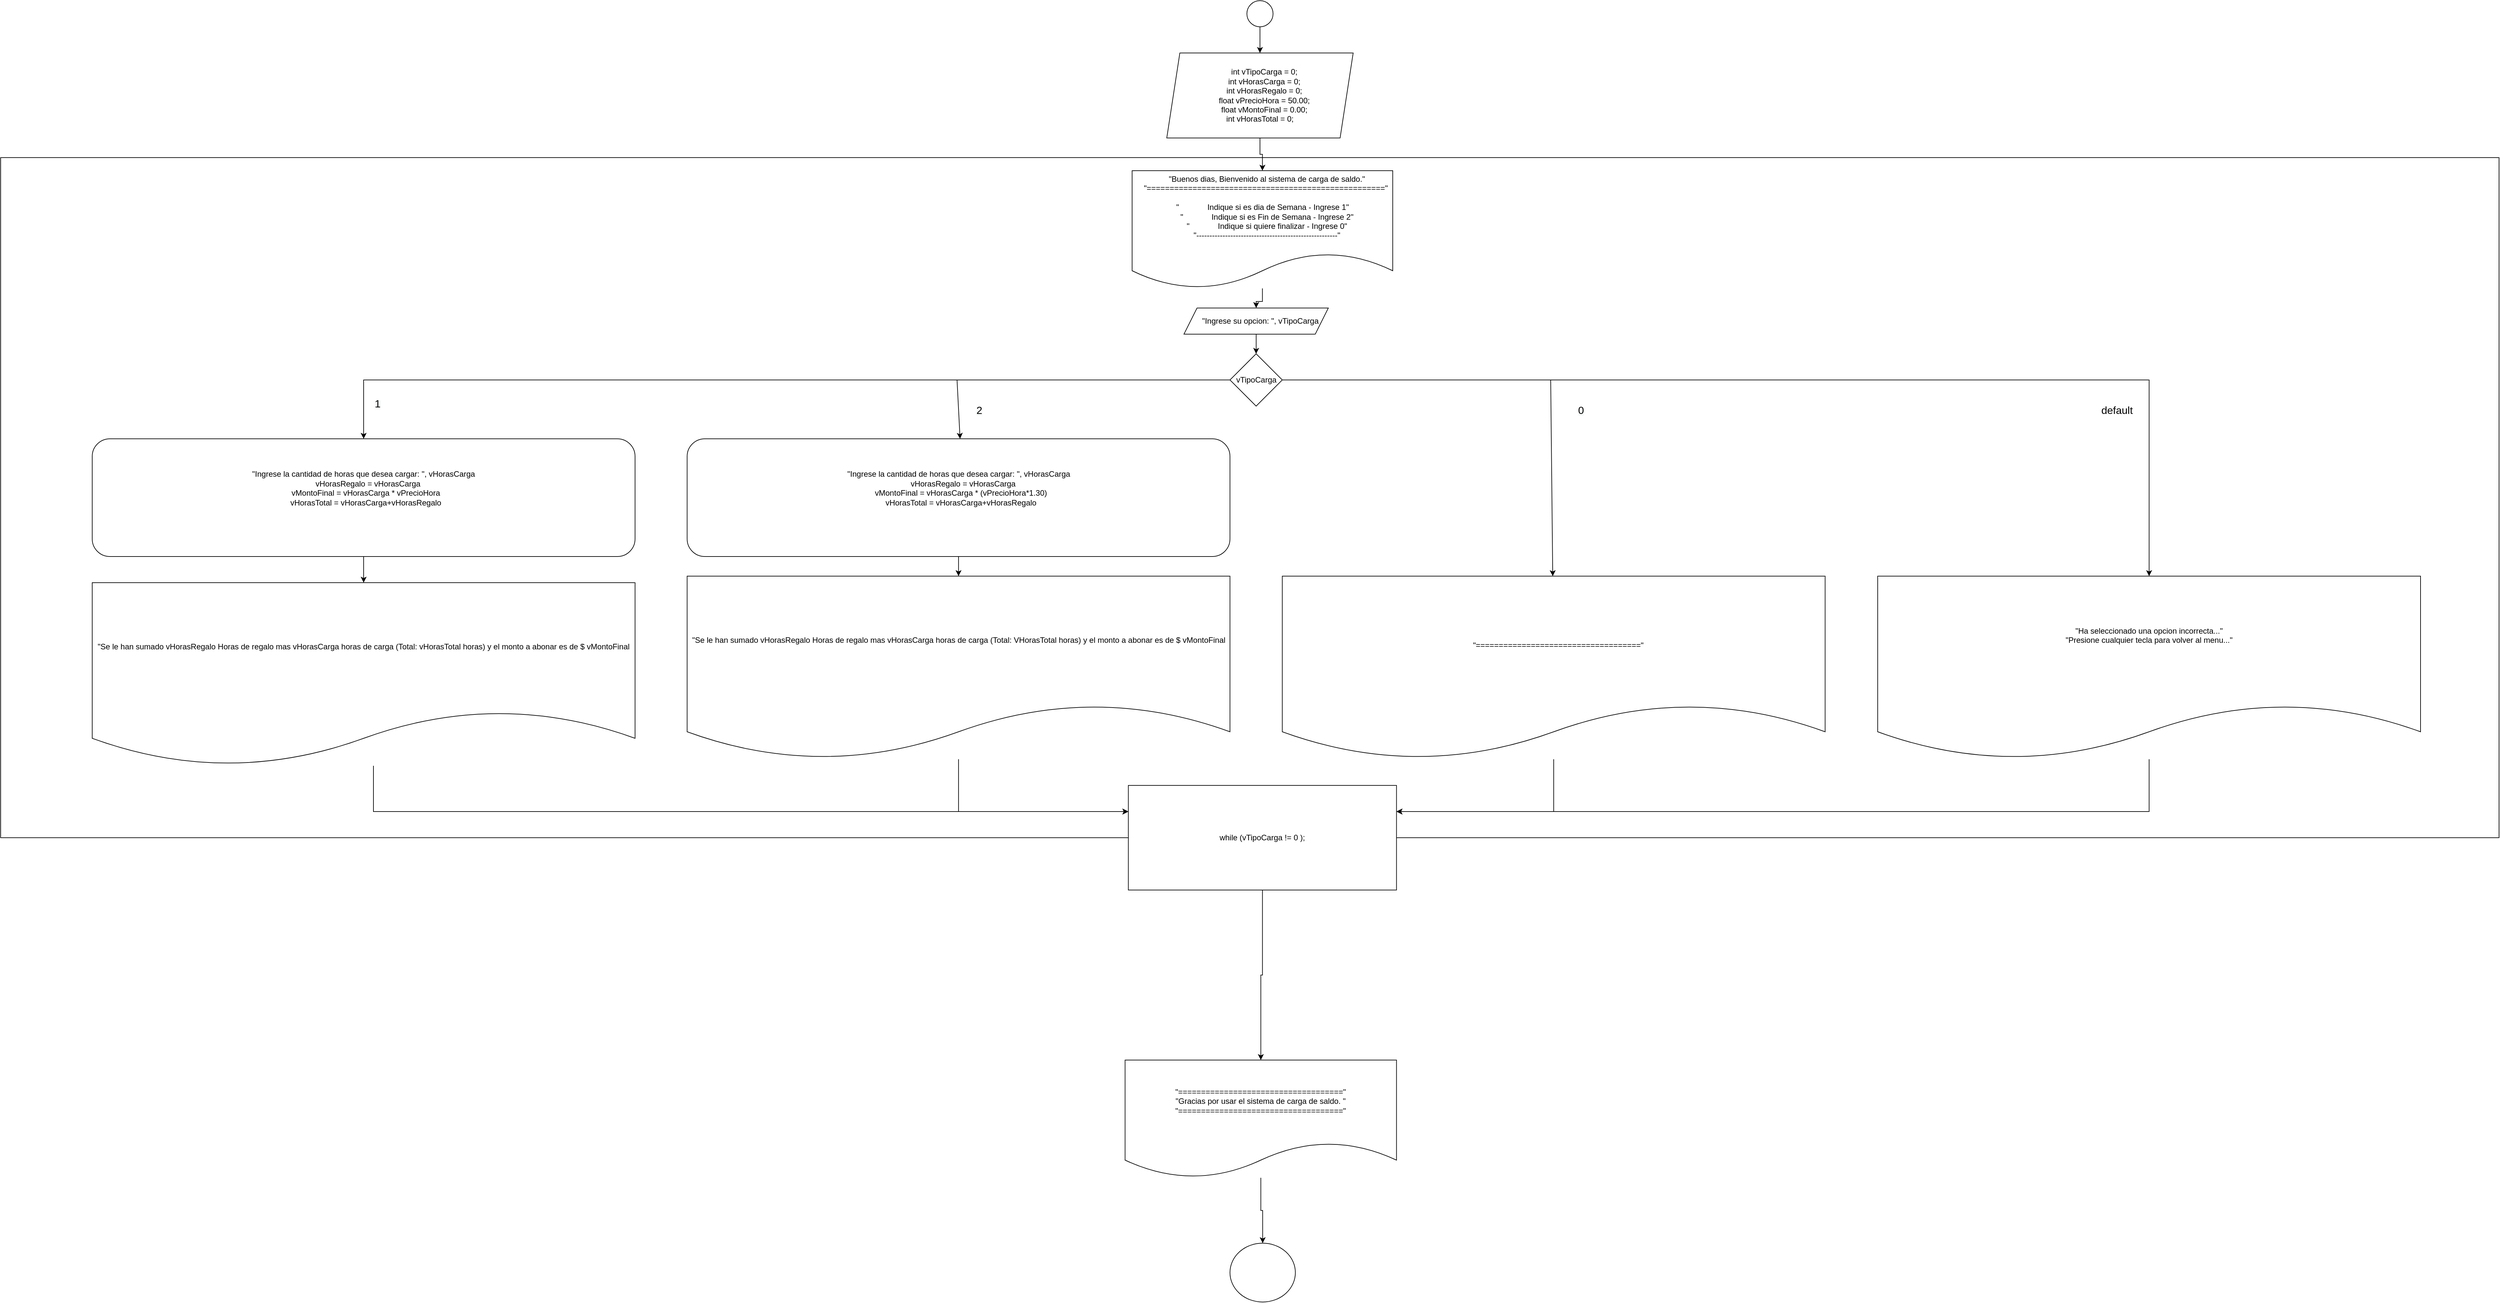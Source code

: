 <mxfile version="18.0.6" type="device"><diagram id="Bs3MO4MDlbhZL54p03PI" name="Page-1"><mxGraphModel dx="5484" dy="2688" grid="1" gridSize="10" guides="1" tooltips="1" connect="1" arrows="1" fold="1" page="1" pageScale="1" pageWidth="850" pageHeight="1100" math="0" shadow="0"><root><mxCell id="0"/><mxCell id="1" parent="0"/><mxCell id="5648lSZfNgtgcD4LRCbh-10" value="" style="rounded=0;whiteSpace=wrap;html=1;" vertex="1" parent="1"><mxGeometry x="-1500" y="250" width="3820" height="1040" as="geometry"/></mxCell><mxCell id="5648lSZfNgtgcD4LRCbh-23" value="" style="edgeStyle=orthogonalEdgeStyle;rounded=0;orthogonalLoop=1;jettySize=auto;html=1;" edge="1" parent="1" source="5648lSZfNgtgcD4LRCbh-1" target="5648lSZfNgtgcD4LRCbh-2"><mxGeometry relative="1" as="geometry"/></mxCell><mxCell id="5648lSZfNgtgcD4LRCbh-1" value="" style="ellipse;whiteSpace=wrap;html=1;" vertex="1" parent="1"><mxGeometry x="405.5" y="10" width="40" height="40" as="geometry"/></mxCell><mxCell id="5648lSZfNgtgcD4LRCbh-24" value="" style="edgeStyle=orthogonalEdgeStyle;rounded=0;orthogonalLoop=1;jettySize=auto;html=1;" edge="1" parent="1" source="5648lSZfNgtgcD4LRCbh-2" target="5648lSZfNgtgcD4LRCbh-12"><mxGeometry relative="1" as="geometry"/></mxCell><mxCell id="5648lSZfNgtgcD4LRCbh-2" value="&lt;div&gt;&amp;nbsp; &amp;nbsp; int vTipoCarga = 0;&lt;/div&gt;&lt;div&gt;&amp;nbsp; &amp;nbsp; int vHorasCarga = 0;&lt;/div&gt;&lt;div&gt;&amp;nbsp; &amp;nbsp; int vHorasRegalo = 0;&lt;/div&gt;&lt;div&gt;&amp;nbsp; &amp;nbsp; float vPrecioHora = 50.00;&lt;/div&gt;&lt;div&gt;&amp;nbsp; &amp;nbsp; float vMontoFinal = 0.00;&lt;/div&gt;&lt;div&gt;&lt;span style=&quot;&quot;&gt;&#9;&lt;/span&gt;int vHorasTotal = 0;&lt;/div&gt;" style="shape=parallelogram;perimeter=parallelogramPerimeter;whiteSpace=wrap;html=1;fixedSize=1;" vertex="1" parent="1"><mxGeometry x="283" y="90" width="285" height="130" as="geometry"/></mxCell><mxCell id="5648lSZfNgtgcD4LRCbh-27" style="edgeStyle=orthogonalEdgeStyle;rounded=0;orthogonalLoop=1;jettySize=auto;html=1;" edge="1" parent="1" source="5648lSZfNgtgcD4LRCbh-3" target="5648lSZfNgtgcD4LRCbh-13"><mxGeometry relative="1" as="geometry"/></mxCell><mxCell id="5648lSZfNgtgcD4LRCbh-3" value="&lt;div&gt;&amp;nbsp; &amp;nbsp; &quot;Ingrese su opcion: &quot;,&amp;nbsp;&lt;span style=&quot;background-color: initial;&quot;&gt;vTipoCarga&lt;/span&gt;&lt;/div&gt;" style="shape=parallelogram;perimeter=parallelogramPerimeter;whiteSpace=wrap;html=1;fixedSize=1;" vertex="1" parent="1"><mxGeometry x="309.26" y="480" width="220.75" height="40" as="geometry"/></mxCell><mxCell id="5648lSZfNgtgcD4LRCbh-47" style="edgeStyle=orthogonalEdgeStyle;rounded=0;orthogonalLoop=1;jettySize=auto;html=1;" edge="1" parent="1" source="5648lSZfNgtgcD4LRCbh-7" target="5648lSZfNgtgcD4LRCbh-22"><mxGeometry relative="1" as="geometry"/></mxCell><mxCell id="5648lSZfNgtgcD4LRCbh-7" value="while (vTipoCarga != 0 );" style="rounded=0;whiteSpace=wrap;html=1;" vertex="1" parent="1"><mxGeometry x="224.25" y="1210" width="410" height="160" as="geometry"/></mxCell><mxCell id="5648lSZfNgtgcD4LRCbh-8" value="" style="ellipse;whiteSpace=wrap;html=1;" vertex="1" parent="1"><mxGeometry x="379.63" y="1910" width="100" height="90" as="geometry"/></mxCell><mxCell id="5648lSZfNgtgcD4LRCbh-28" style="edgeStyle=orthogonalEdgeStyle;rounded=0;orthogonalLoop=1;jettySize=auto;html=1;" edge="1" parent="1" source="5648lSZfNgtgcD4LRCbh-12" target="5648lSZfNgtgcD4LRCbh-3"><mxGeometry relative="1" as="geometry"/></mxCell><mxCell id="5648lSZfNgtgcD4LRCbh-12" value="&lt;div style=&quot;&quot;&gt;&amp;nbsp; &amp;nbsp; &quot;Buenos dias, Bienvenido al sistema de carga de saldo.&quot;&lt;/div&gt;&lt;div&gt;&amp;nbsp; &amp;nbsp; &quot;====================================================&quot;&amp;nbsp; &amp;nbsp;&amp;nbsp;&lt;/div&gt;&lt;div&gt;&quot;&amp;nbsp; &amp;nbsp; &amp;nbsp; &amp;nbsp; &amp;nbsp; &amp;nbsp; &amp;nbsp;Indique si es dia de Semana - Ingrese 1&quot;&lt;/div&gt;&lt;div&gt;&amp;nbsp; &amp;nbsp; &quot;&amp;nbsp; &amp;nbsp; &amp;nbsp; &amp;nbsp; &amp;nbsp; &amp;nbsp; &amp;nbsp;Indique si es Fin de Semana - Ingrese 2&quot;&lt;/div&gt;&lt;div&gt;&amp;nbsp; &amp;nbsp; &quot;&amp;nbsp; &amp;nbsp; &amp;nbsp; &amp;nbsp; &amp;nbsp; &amp;nbsp; &amp;nbsp;Indique si quiere finalizar - Ingrese 0&quot;&lt;/div&gt;&lt;div&gt;&amp;nbsp; &amp;nbsp; &quot;------------------------------------------------------&quot;&lt;/div&gt;&lt;div&gt;&lt;br&gt;&lt;/div&gt;" style="shape=document;whiteSpace=wrap;html=1;boundedLbl=1;align=center;" vertex="1" parent="1"><mxGeometry x="230" y="270" width="398.5" height="180" as="geometry"/></mxCell><mxCell id="5648lSZfNgtgcD4LRCbh-30" style="edgeStyle=orthogonalEdgeStyle;rounded=0;orthogonalLoop=1;jettySize=auto;html=1;entryX=0.5;entryY=0;entryDx=0;entryDy=0;" edge="1" parent="1" source="5648lSZfNgtgcD4LRCbh-13" target="5648lSZfNgtgcD4LRCbh-14"><mxGeometry relative="1" as="geometry"/></mxCell><mxCell id="5648lSZfNgtgcD4LRCbh-42" style="edgeStyle=orthogonalEdgeStyle;rounded=0;orthogonalLoop=1;jettySize=auto;html=1;" edge="1" parent="1" source="5648lSZfNgtgcD4LRCbh-13" target="5648lSZfNgtgcD4LRCbh-41"><mxGeometry relative="1" as="geometry"/></mxCell><mxCell id="5648lSZfNgtgcD4LRCbh-13" value="vTipoCarga" style="rhombus;whiteSpace=wrap;html=1;" vertex="1" parent="1"><mxGeometry x="379.63" y="550" width="80" height="80" as="geometry"/></mxCell><mxCell id="5648lSZfNgtgcD4LRCbh-37" value="" style="edgeStyle=orthogonalEdgeStyle;rounded=0;orthogonalLoop=1;jettySize=auto;html=1;" edge="1" parent="1" source="5648lSZfNgtgcD4LRCbh-14" target="5648lSZfNgtgcD4LRCbh-36"><mxGeometry relative="1" as="geometry"/></mxCell><mxCell id="5648lSZfNgtgcD4LRCbh-14" value="&lt;div&gt;&lt;span style=&quot;background-color: initial;&quot;&gt;&quot;Ingrese la cantidad de horas que desea cargar: &quot;,&amp;nbsp;&lt;/span&gt;&lt;span style=&quot;background-color: initial;&quot;&gt;vHorasCarga&lt;/span&gt;&lt;/div&gt;&lt;div&gt;&lt;span style=&quot;&quot;&gt;&#9;&#9;&#9;&lt;/span&gt;&amp;nbsp; &amp;nbsp; vHorasRegalo = vHorasCarga&lt;/div&gt;&lt;div&gt;&lt;span style=&quot;&quot;&gt;&#9;&#9;&#9;&lt;/span&gt;&amp;nbsp; &lt;span style=&quot;&quot;&gt;&#9;&lt;/span&gt;vMontoFinal = vHorasCarga * vPrecioHora&lt;/div&gt;&lt;div&gt;&lt;span style=&quot;&quot;&gt;&#9;&#9;&#9;&lt;/span&gt;&amp;nbsp; &lt;span style=&quot;&quot;&gt;&#9;&lt;/span&gt;vHorasTotal = vHorasCarga+vHorasRegalo&lt;/div&gt;&lt;div&gt;&lt;br&gt;&lt;/div&gt;&lt;div&gt;&lt;br&gt;&lt;/div&gt;" style="rounded=1;whiteSpace=wrap;html=1;" vertex="1" parent="1"><mxGeometry x="-1360" y="680" width="830" height="180" as="geometry"/></mxCell><mxCell id="5648lSZfNgtgcD4LRCbh-39" value="" style="edgeStyle=orthogonalEdgeStyle;rounded=0;orthogonalLoop=1;jettySize=auto;html=1;" edge="1" parent="1" source="5648lSZfNgtgcD4LRCbh-18" target="5648lSZfNgtgcD4LRCbh-38"><mxGeometry relative="1" as="geometry"/></mxCell><mxCell id="5648lSZfNgtgcD4LRCbh-18" value="&lt;div&gt;&lt;span style=&quot;background-color: initial;&quot;&gt;&quot;Ingrese la cantidad de horas que desea cargar: &quot;,&amp;nbsp;&lt;/span&gt;&lt;span style=&quot;background-color: initial;&quot;&gt;vHorasCarga&lt;/span&gt;&lt;/div&gt;&lt;div&gt;&lt;span style=&quot;&quot;&gt;&#9;&#9;&#9;&lt;/span&gt;&amp;nbsp; &amp;nbsp; vHorasRegalo = vHorasCarga&lt;/div&gt;&lt;div&gt;&lt;span style=&quot;&quot;&gt;&#9;&#9;&#9;&lt;/span&gt;&amp;nbsp; &lt;span style=&quot;&quot;&gt;&#9;&lt;/span&gt;vMontoFinal = vHorasCarga * (vPrecioHora*1.30)&lt;/div&gt;&lt;div&gt;&lt;span style=&quot;&quot;&gt;&#9;&#9;&#9;&lt;/span&gt;&amp;nbsp; &lt;span style=&quot;&quot;&gt;&#9;&lt;/span&gt;vHorasTotal = vHorasCarga+vHorasRegalo&lt;/div&gt;&lt;div&gt;&lt;br&gt;&lt;/div&gt;&lt;div&gt;&lt;span style=&quot;background-color: initial;&quot;&gt;&lt;br&gt;&lt;/span&gt;&lt;/div&gt;" style="rounded=1;whiteSpace=wrap;html=1;" vertex="1" parent="1"><mxGeometry x="-450.37" y="680" width="830" height="180" as="geometry"/></mxCell><mxCell id="5648lSZfNgtgcD4LRCbh-48" value="" style="edgeStyle=orthogonalEdgeStyle;rounded=0;orthogonalLoop=1;jettySize=auto;html=1;" edge="1" parent="1" source="5648lSZfNgtgcD4LRCbh-22" target="5648lSZfNgtgcD4LRCbh-8"><mxGeometry relative="1" as="geometry"/></mxCell><mxCell id="5648lSZfNgtgcD4LRCbh-22" value="&lt;div&gt;&lt;br&gt;&lt;/div&gt;&lt;div&gt;&quot;====================================&quot;&lt;/div&gt;&lt;div&gt;&quot;Gracias por usar el sistema de carga de saldo. &quot;&lt;/div&gt;&lt;div&gt;&quot;====================================&quot;&lt;/div&gt;&lt;div&gt;&amp;nbsp; &amp;nbsp;&amp;nbsp;&lt;/div&gt;" style="shape=document;whiteSpace=wrap;html=1;boundedLbl=1;" vertex="1" parent="1"><mxGeometry x="219.25" y="1630" width="415" height="180" as="geometry"/></mxCell><mxCell id="5648lSZfNgtgcD4LRCbh-34" value="" style="endArrow=classic;html=1;rounded=0;" edge="1" parent="1" target="5648lSZfNgtgcD4LRCbh-40"><mxGeometry width="50" height="50" relative="1" as="geometry"><mxPoint x="870" y="590" as="sourcePoint"/><mxPoint x="874.63" y="680" as="targetPoint"/></mxGeometry></mxCell><mxCell id="5648lSZfNgtgcD4LRCbh-35" value="" style="endArrow=classic;html=1;rounded=0;entryX=0.5;entryY=0;entryDx=0;entryDy=0;" edge="1" parent="1"><mxGeometry width="50" height="50" relative="1" as="geometry"><mxPoint x="-37.69" y="590" as="sourcePoint"/><mxPoint x="-33.06" y="680" as="targetPoint"/></mxGeometry></mxCell><mxCell id="5648lSZfNgtgcD4LRCbh-43" style="edgeStyle=orthogonalEdgeStyle;rounded=0;orthogonalLoop=1;jettySize=auto;html=1;entryX=0;entryY=0.25;entryDx=0;entryDy=0;" edge="1" parent="1" source="5648lSZfNgtgcD4LRCbh-36" target="5648lSZfNgtgcD4LRCbh-7"><mxGeometry relative="1" as="geometry"><Array as="points"><mxPoint x="-930" y="1250"/></Array></mxGeometry></mxCell><mxCell id="5648lSZfNgtgcD4LRCbh-36" value="&lt;span style=&quot;&quot;&gt;&quot;Se le han sumado vHorasRegalo&amp;nbsp;Horas de regalo mas vHorasCarga&amp;nbsp;horas de carga (Total: vHorasTotal&amp;nbsp;horas) y el monto a abonar es de $ vMontoFinal&lt;/span&gt;" style="shape=document;whiteSpace=wrap;html=1;boundedLbl=1;" vertex="1" parent="1"><mxGeometry x="-1360" y="900" width="830" height="280" as="geometry"/></mxCell><mxCell id="5648lSZfNgtgcD4LRCbh-44" style="edgeStyle=orthogonalEdgeStyle;rounded=0;orthogonalLoop=1;jettySize=auto;html=1;entryX=0;entryY=0.25;entryDx=0;entryDy=0;" edge="1" parent="1" source="5648lSZfNgtgcD4LRCbh-38" target="5648lSZfNgtgcD4LRCbh-7"><mxGeometry relative="1" as="geometry"/></mxCell><mxCell id="5648lSZfNgtgcD4LRCbh-38" value="&quot;Se le han sumado vHorasRegalo Horas de regalo mas vHorasCarga horas de carga (Total: VHorasTotal horas) y el monto a abonar es de $ vMontoFinal" style="shape=document;whiteSpace=wrap;html=1;boundedLbl=1;" vertex="1" parent="1"><mxGeometry x="-450.37" y="890" width="830" height="280" as="geometry"/></mxCell><mxCell id="5648lSZfNgtgcD4LRCbh-45" style="edgeStyle=orthogonalEdgeStyle;rounded=0;orthogonalLoop=1;jettySize=auto;html=1;entryX=1;entryY=0.25;entryDx=0;entryDy=0;" edge="1" parent="1" source="5648lSZfNgtgcD4LRCbh-40" target="5648lSZfNgtgcD4LRCbh-7"><mxGeometry relative="1" as="geometry"/></mxCell><mxCell id="5648lSZfNgtgcD4LRCbh-40" value="&lt;div&gt;&lt;br&gt;&lt;/div&gt;&lt;div&gt;&lt;span style=&quot;&quot;&gt;&#9;&#9;&#9;&lt;/span&gt;&amp;nbsp; &amp;nbsp; &quot;====================================&quot;&lt;/div&gt;" style="shape=document;whiteSpace=wrap;html=1;boundedLbl=1;" vertex="1" parent="1"><mxGeometry x="459.63" y="890" width="830" height="280" as="geometry"/></mxCell><mxCell id="5648lSZfNgtgcD4LRCbh-46" style="edgeStyle=orthogonalEdgeStyle;rounded=0;orthogonalLoop=1;jettySize=auto;html=1;entryX=1;entryY=0.25;entryDx=0;entryDy=0;" edge="1" parent="1" source="5648lSZfNgtgcD4LRCbh-41" target="5648lSZfNgtgcD4LRCbh-7"><mxGeometry relative="1" as="geometry"><Array as="points"><mxPoint x="1785" y="1250"/></Array></mxGeometry></mxCell><mxCell id="5648lSZfNgtgcD4LRCbh-41" value="&lt;div&gt;&lt;span style=&quot;background-color: initial;&quot;&gt;&quot;Ha seleccionado una opcion incorrecta...&quot;&lt;/span&gt;&lt;br&gt;&lt;/div&gt;&lt;div&gt;&quot;Presione cualquier tecla para volver al menu...&quot;&lt;/div&gt;&lt;div&gt;&lt;br&gt;&lt;/div&gt;" style="shape=document;whiteSpace=wrap;html=1;boundedLbl=1;" vertex="1" parent="1"><mxGeometry x="1370" y="890" width="830" height="280" as="geometry"/></mxCell><mxCell id="5648lSZfNgtgcD4LRCbh-49" value="&lt;span style=&quot;color: rgb(0, 0, 0); font-family: Helvetica; font-style: normal; font-variant-ligatures: normal; font-variant-caps: normal; font-weight: 400; letter-spacing: normal; orphans: 2; text-align: center; text-indent: 0px; text-transform: none; widows: 2; word-spacing: 0px; -webkit-text-stroke-width: 0px; background-color: rgb(248, 249, 250); text-decoration-thickness: initial; text-decoration-style: initial; text-decoration-color: initial; float: none; display: inline !important;&quot;&gt;&lt;font style=&quot;font-size: 16px;&quot;&gt;1&lt;/font&gt;&lt;/span&gt;" style="text;whiteSpace=wrap;html=1;" vertex="1" parent="1"><mxGeometry x="-930" y="610" width="20" height="30" as="geometry"/></mxCell><mxCell id="5648lSZfNgtgcD4LRCbh-50" value="&lt;span style=&quot;color: rgb(0, 0, 0); font-family: Helvetica; font-style: normal; font-variant-ligatures: normal; font-variant-caps: normal; font-weight: 400; letter-spacing: normal; orphans: 2; text-align: center; text-indent: 0px; text-transform: none; widows: 2; word-spacing: 0px; -webkit-text-stroke-width: 0px; background-color: rgb(248, 249, 250); text-decoration-thickness: initial; text-decoration-style: initial; text-decoration-color: initial; float: none; display: inline !important;&quot;&gt;&lt;font style=&quot;font-size: 16px;&quot;&gt;2&lt;/font&gt;&lt;/span&gt;" style="text;whiteSpace=wrap;html=1;" vertex="1" parent="1"><mxGeometry x="-10" y="620" width="20" height="30" as="geometry"/></mxCell><mxCell id="5648lSZfNgtgcD4LRCbh-51" value="&lt;span style=&quot;color: rgb(0, 0, 0); font-family: Helvetica; font-style: normal; font-variant-ligatures: normal; font-variant-caps: normal; font-weight: 400; letter-spacing: normal; orphans: 2; text-align: center; text-indent: 0px; text-transform: none; widows: 2; word-spacing: 0px; -webkit-text-stroke-width: 0px; background-color: rgb(248, 249, 250); text-decoration-thickness: initial; text-decoration-style: initial; text-decoration-color: initial; float: none; display: inline !important;&quot;&gt;&lt;font style=&quot;font-size: 16px;&quot;&gt;0&lt;/font&gt;&lt;/span&gt;" style="text;whiteSpace=wrap;html=1;" vertex="1" parent="1"><mxGeometry x="910" y="620" width="20" height="30" as="geometry"/></mxCell><mxCell id="5648lSZfNgtgcD4LRCbh-52" value="&lt;div style=&quot;text-align: center;&quot;&gt;&lt;span style=&quot;background-color: initial; font-size: 16px;&quot;&gt;default&lt;/span&gt;&lt;/div&gt;" style="text;whiteSpace=wrap;html=1;" vertex="1" parent="1"><mxGeometry x="1710" y="620" width="20" height="30" as="geometry"/></mxCell></root></mxGraphModel></diagram></mxfile>